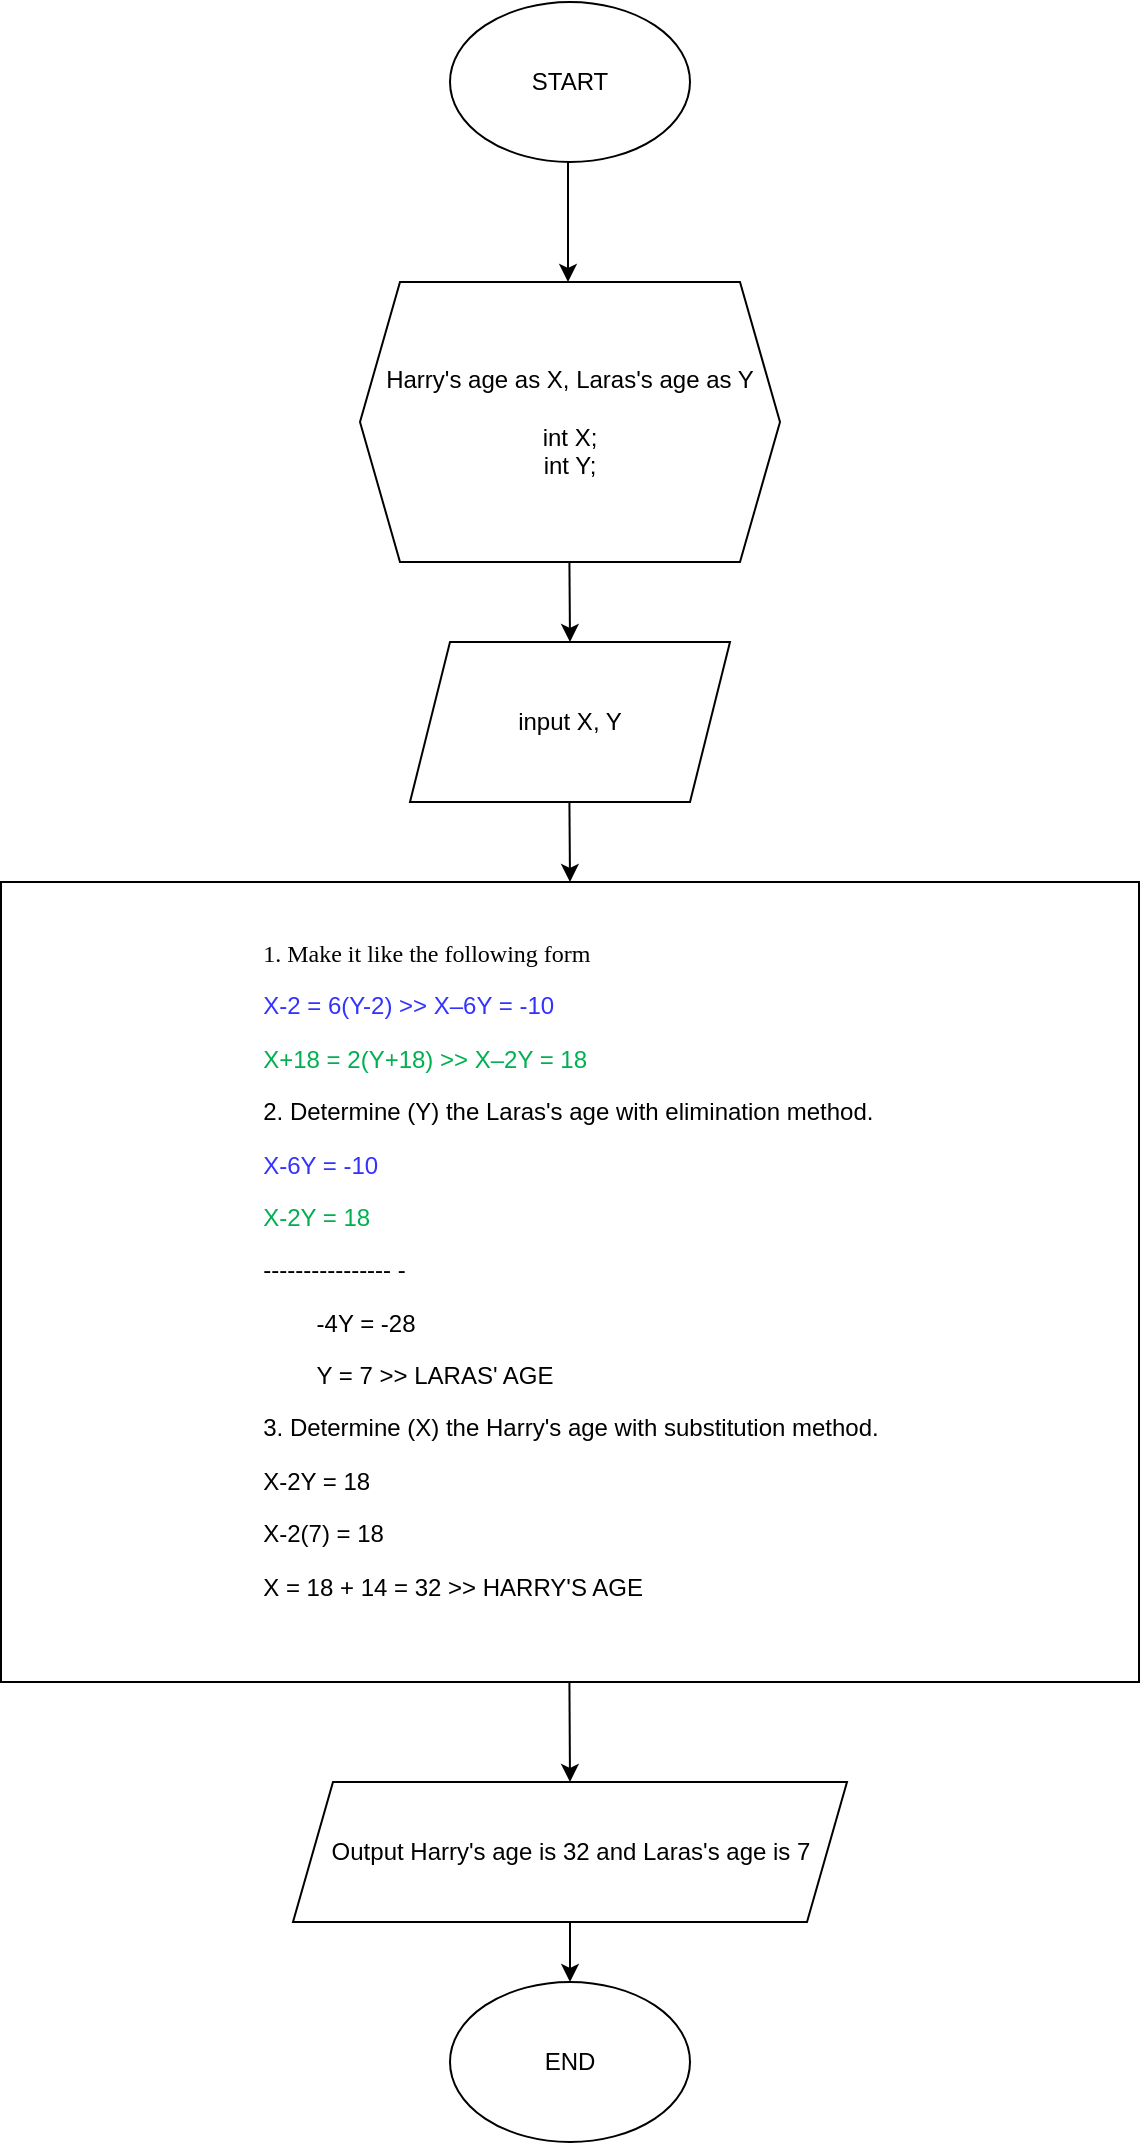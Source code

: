 <mxfile version="20.3.0" type="device"><diagram id="oS6dR0W4UifvI392e5Dv" name="Halaman-1"><mxGraphModel dx="1417" dy="803" grid="1" gridSize="10" guides="1" tooltips="1" connect="1" arrows="1" fold="1" page="1" pageScale="1" pageWidth="827" pageHeight="1169" math="0" shadow="0"><root><mxCell id="0"/><mxCell id="1" parent="0"/><mxCell id="Ue0zpN4XJN_qwcejaeXY-1" value="START" style="ellipse;whiteSpace=wrap;html=1;align=center;" vertex="1" parent="1"><mxGeometry x="353" y="50" width="120" height="80" as="geometry"/></mxCell><mxCell id="Ue0zpN4XJN_qwcejaeXY-2" value="Harry's age as X, Laras's age as Y&lt;br&gt;&lt;br&gt;int X;&lt;br&gt;int Y;" style="shape=hexagon;perimeter=hexagonPerimeter2;whiteSpace=wrap;html=1;fixedSize=1;" vertex="1" parent="1"><mxGeometry x="308" y="190" width="210" height="140" as="geometry"/></mxCell><mxCell id="Ue0zpN4XJN_qwcejaeXY-3" value="input X, Y" style="shape=parallelogram;perimeter=parallelogramPerimeter;whiteSpace=wrap;html=1;fixedSize=1;" vertex="1" parent="1"><mxGeometry x="333" y="370" width="160" height="80" as="geometry"/></mxCell><mxCell id="Ue0zpN4XJN_qwcejaeXY-4" value="&lt;div style=&quot;text-align: justify;&quot;&gt;&lt;span style=&quot;background-color: initial;&quot;&gt;&lt;font style=&quot;font-size: 12px;&quot; face=&quot;Times New Roman, serif&quot;&gt;1. Make it like the following form&lt;/font&gt;&lt;/span&gt;&lt;/div&gt;&lt;div style=&quot;text-align: justify;&quot;&gt;&lt;p style=&quot;&quot; class=&quot;MsoNormal&quot;&gt;&lt;font style=&quot;font-size: 12px;&quot; color=&quot;#3333ff&quot;&gt;X-2 = 6(Y-2)&amp;nbsp;&amp;gt;&amp;gt; X–6Y = -10&lt;/font&gt;&lt;/p&gt;&lt;p style=&quot;&quot; class=&quot;MsoNormal&quot;&gt;&lt;span style=&quot;color:#00B050&quot;&gt;&lt;font style=&quot;font-size: 12px;&quot;&gt;X+18 = 2(Y+18) &amp;gt;&amp;gt; X–2Y = 18&lt;/font&gt;&lt;/span&gt;&lt;/p&gt;&lt;p style=&quot;&quot; class=&quot;MsoNormal&quot;&gt;&lt;font style=&quot;font-size: 12px;&quot;&gt;2. Determine (Y) the Laras's age with elimination method.&lt;/font&gt;&lt;/p&gt;&lt;p style=&quot;&quot; class=&quot;MsoNormal&quot;&gt;&lt;font style=&quot;font-size: 12px;&quot; color=&quot;#3333ff&quot;&gt;X-6Y = -10&lt;/font&gt;&lt;/p&gt;&lt;p style=&quot;&quot; class=&quot;MsoNormal&quot;&gt;&lt;span style=&quot;color:#00B050&quot;&gt;&lt;font style=&quot;font-size: 12px;&quot;&gt;X-2Y = 18&lt;/font&gt;&lt;/span&gt;&lt;/p&gt;&lt;p style=&quot;&quot; class=&quot;MsoNormal&quot;&gt;&lt;font style=&quot;font-size: 12px;&quot;&gt;---------------- -&lt;/font&gt;&lt;/p&gt;&lt;p style=&quot;&quot; class=&quot;MsoNormal&quot;&gt;&lt;font style=&quot;font-size: 12px;&quot;&gt;&lt;span style=&quot;white-space: pre;&quot;&gt;&#9;&lt;/span&gt;-4Y = -28&lt;br&gt;&lt;/font&gt;&lt;/p&gt;&lt;p style=&quot;&quot; class=&quot;MsoNormal&quot;&gt;&lt;font style=&quot;font-size: 12px;&quot;&gt;&lt;span style=&quot;white-space: pre;&quot;&gt;&#9;&lt;/span&gt;Y = 7 &amp;gt;&amp;gt; LARAS' AGE&lt;br&gt;&lt;/font&gt;&lt;/p&gt;&lt;p style=&quot;&quot; class=&quot;MsoNormal&quot;&gt;&lt;font style=&quot;font-size: 12px;&quot;&gt;3. Determine (X) the Harry's age with substitution method.&lt;/font&gt;&lt;/p&gt;&lt;p style=&quot;&quot; class=&quot;MsoNormal&quot;&gt;&lt;font style=&quot;font-size: 12px;&quot;&gt;X-2Y = 18&lt;/font&gt;&lt;/p&gt;&lt;p style=&quot;&quot; class=&quot;MsoNormal&quot;&gt;&lt;font style=&quot;font-size: 12px;&quot;&gt;X-2(7) = 18&lt;/font&gt;&lt;/p&gt;&lt;p style=&quot;&quot; class=&quot;MsoNormal&quot;&gt;&lt;font style=&quot;font-size: 12px;&quot;&gt;X = 18 + 14 = 32 &amp;gt;&amp;gt; HARRY'S AGE&lt;/font&gt;&lt;/p&gt;&lt;p style=&quot;font-size: 11px;&quot; class=&quot;MsoListParagraph&quot;&gt;&lt;span style=&quot;font-size:12.0pt;line-height:106%;font-family:&amp;quot;Times New Roman&amp;quot;,serif&quot;&gt;&lt;/span&gt;&lt;/p&gt;&lt;/div&gt;" style="rounded=0;whiteSpace=wrap;html=1;" vertex="1" parent="1"><mxGeometry x="128.5" y="490" width="569" height="400" as="geometry"/></mxCell><mxCell id="Ue0zpN4XJN_qwcejaeXY-5" value="Output Harry's age is 32 and Laras's age is 7" style="shape=parallelogram;perimeter=parallelogramPerimeter;whiteSpace=wrap;html=1;fixedSize=1;" vertex="1" parent="1"><mxGeometry x="274.5" y="940" width="277" height="70" as="geometry"/></mxCell><mxCell id="Ue0zpN4XJN_qwcejaeXY-6" value="END" style="ellipse;whiteSpace=wrap;html=1;" vertex="1" parent="1"><mxGeometry x="353" y="1040" width="120" height="80" as="geometry"/></mxCell><mxCell id="Ue0zpN4XJN_qwcejaeXY-7" value="" style="endArrow=classic;html=1;rounded=0;fontSize=12;fontColor=#3333FF;" edge="1" parent="1"><mxGeometry width="50" height="50" relative="1" as="geometry"><mxPoint x="412" y="130" as="sourcePoint"/><mxPoint x="412" y="190" as="targetPoint"/></mxGeometry></mxCell><mxCell id="Ue0zpN4XJN_qwcejaeXY-8" value="" style="endArrow=classic;html=1;rounded=0;fontSize=12;fontColor=#3333FF;" edge="1" parent="1"><mxGeometry width="50" height="50" relative="1" as="geometry"><mxPoint x="412.71" y="330.0" as="sourcePoint"/><mxPoint x="413" y="370" as="targetPoint"/></mxGeometry></mxCell><mxCell id="Ue0zpN4XJN_qwcejaeXY-9" value="" style="endArrow=classic;html=1;rounded=0;fontSize=12;fontColor=#3333FF;" edge="1" parent="1"><mxGeometry width="50" height="50" relative="1" as="geometry"><mxPoint x="412.71" y="450.0" as="sourcePoint"/><mxPoint x="413" y="490" as="targetPoint"/></mxGeometry></mxCell><mxCell id="Ue0zpN4XJN_qwcejaeXY-10" value="" style="endArrow=classic;html=1;rounded=0;fontSize=12;fontColor=#3333FF;entryX=0.5;entryY=0;entryDx=0;entryDy=0;" edge="1" parent="1" target="Ue0zpN4XJN_qwcejaeXY-5"><mxGeometry width="50" height="50" relative="1" as="geometry"><mxPoint x="412.71" y="890.0" as="sourcePoint"/><mxPoint x="413" y="930" as="targetPoint"/></mxGeometry></mxCell><mxCell id="Ue0zpN4XJN_qwcejaeXY-11" value="" style="endArrow=classic;html=1;rounded=0;fontSize=12;fontColor=#3333FF;entryX=0.5;entryY=0;entryDx=0;entryDy=0;exitX=0.5;exitY=1;exitDx=0;exitDy=0;" edge="1" parent="1" source="Ue0zpN4XJN_qwcejaeXY-5"><mxGeometry width="50" height="50" relative="1" as="geometry"><mxPoint x="412.71" y="990" as="sourcePoint"/><mxPoint x="413" y="1040" as="targetPoint"/></mxGeometry></mxCell></root></mxGraphModel></diagram></mxfile>
